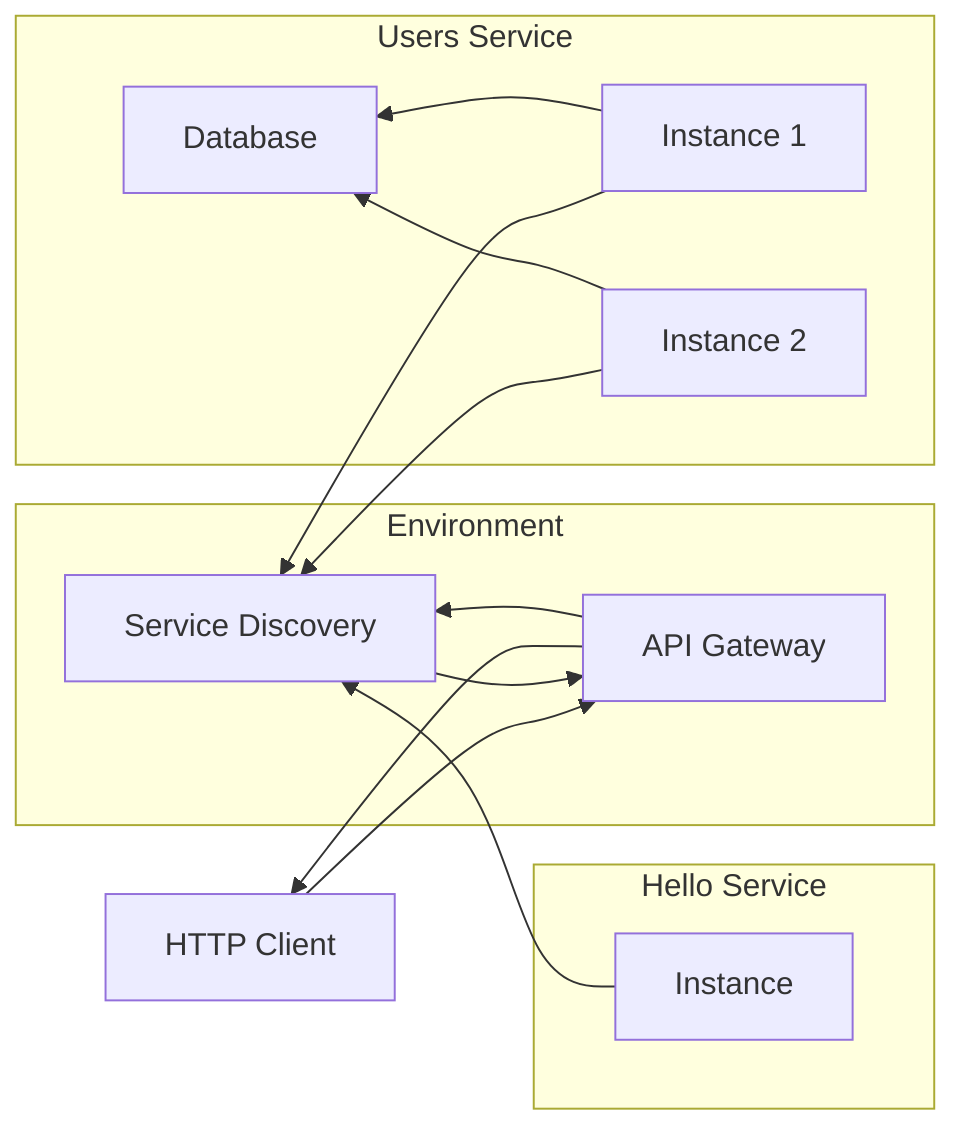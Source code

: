 graph RL
   subgraph Environment
      A[API Gateway]-->B[Service Discovery]
      B-->A
   end

   subgraph Users Service
      C[Instance 1]-->D[Database]
      E[Instance 2]-->D
      C-->B
      E-->B
   end

   subgraph Hello Service
      F[Instance]-->B
   end

   U[HTTP Client]-->A
   A-->U